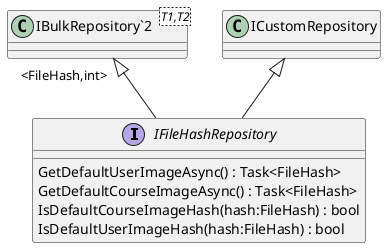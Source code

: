 @startuml
interface IFileHashRepository {
    GetDefaultUserImageAsync() : Task<FileHash>
    GetDefaultCourseImageAsync() : Task<FileHash>
    IsDefaultCourseImageHash(hash:FileHash) : bool
    IsDefaultUserImageHash(hash:FileHash) : bool
}
class "IBulkRepository`2"<T1,T2> {
}
"IBulkRepository`2" "<FileHash,int>" <|-- IFileHashRepository
ICustomRepository <|-- IFileHashRepository
@enduml
